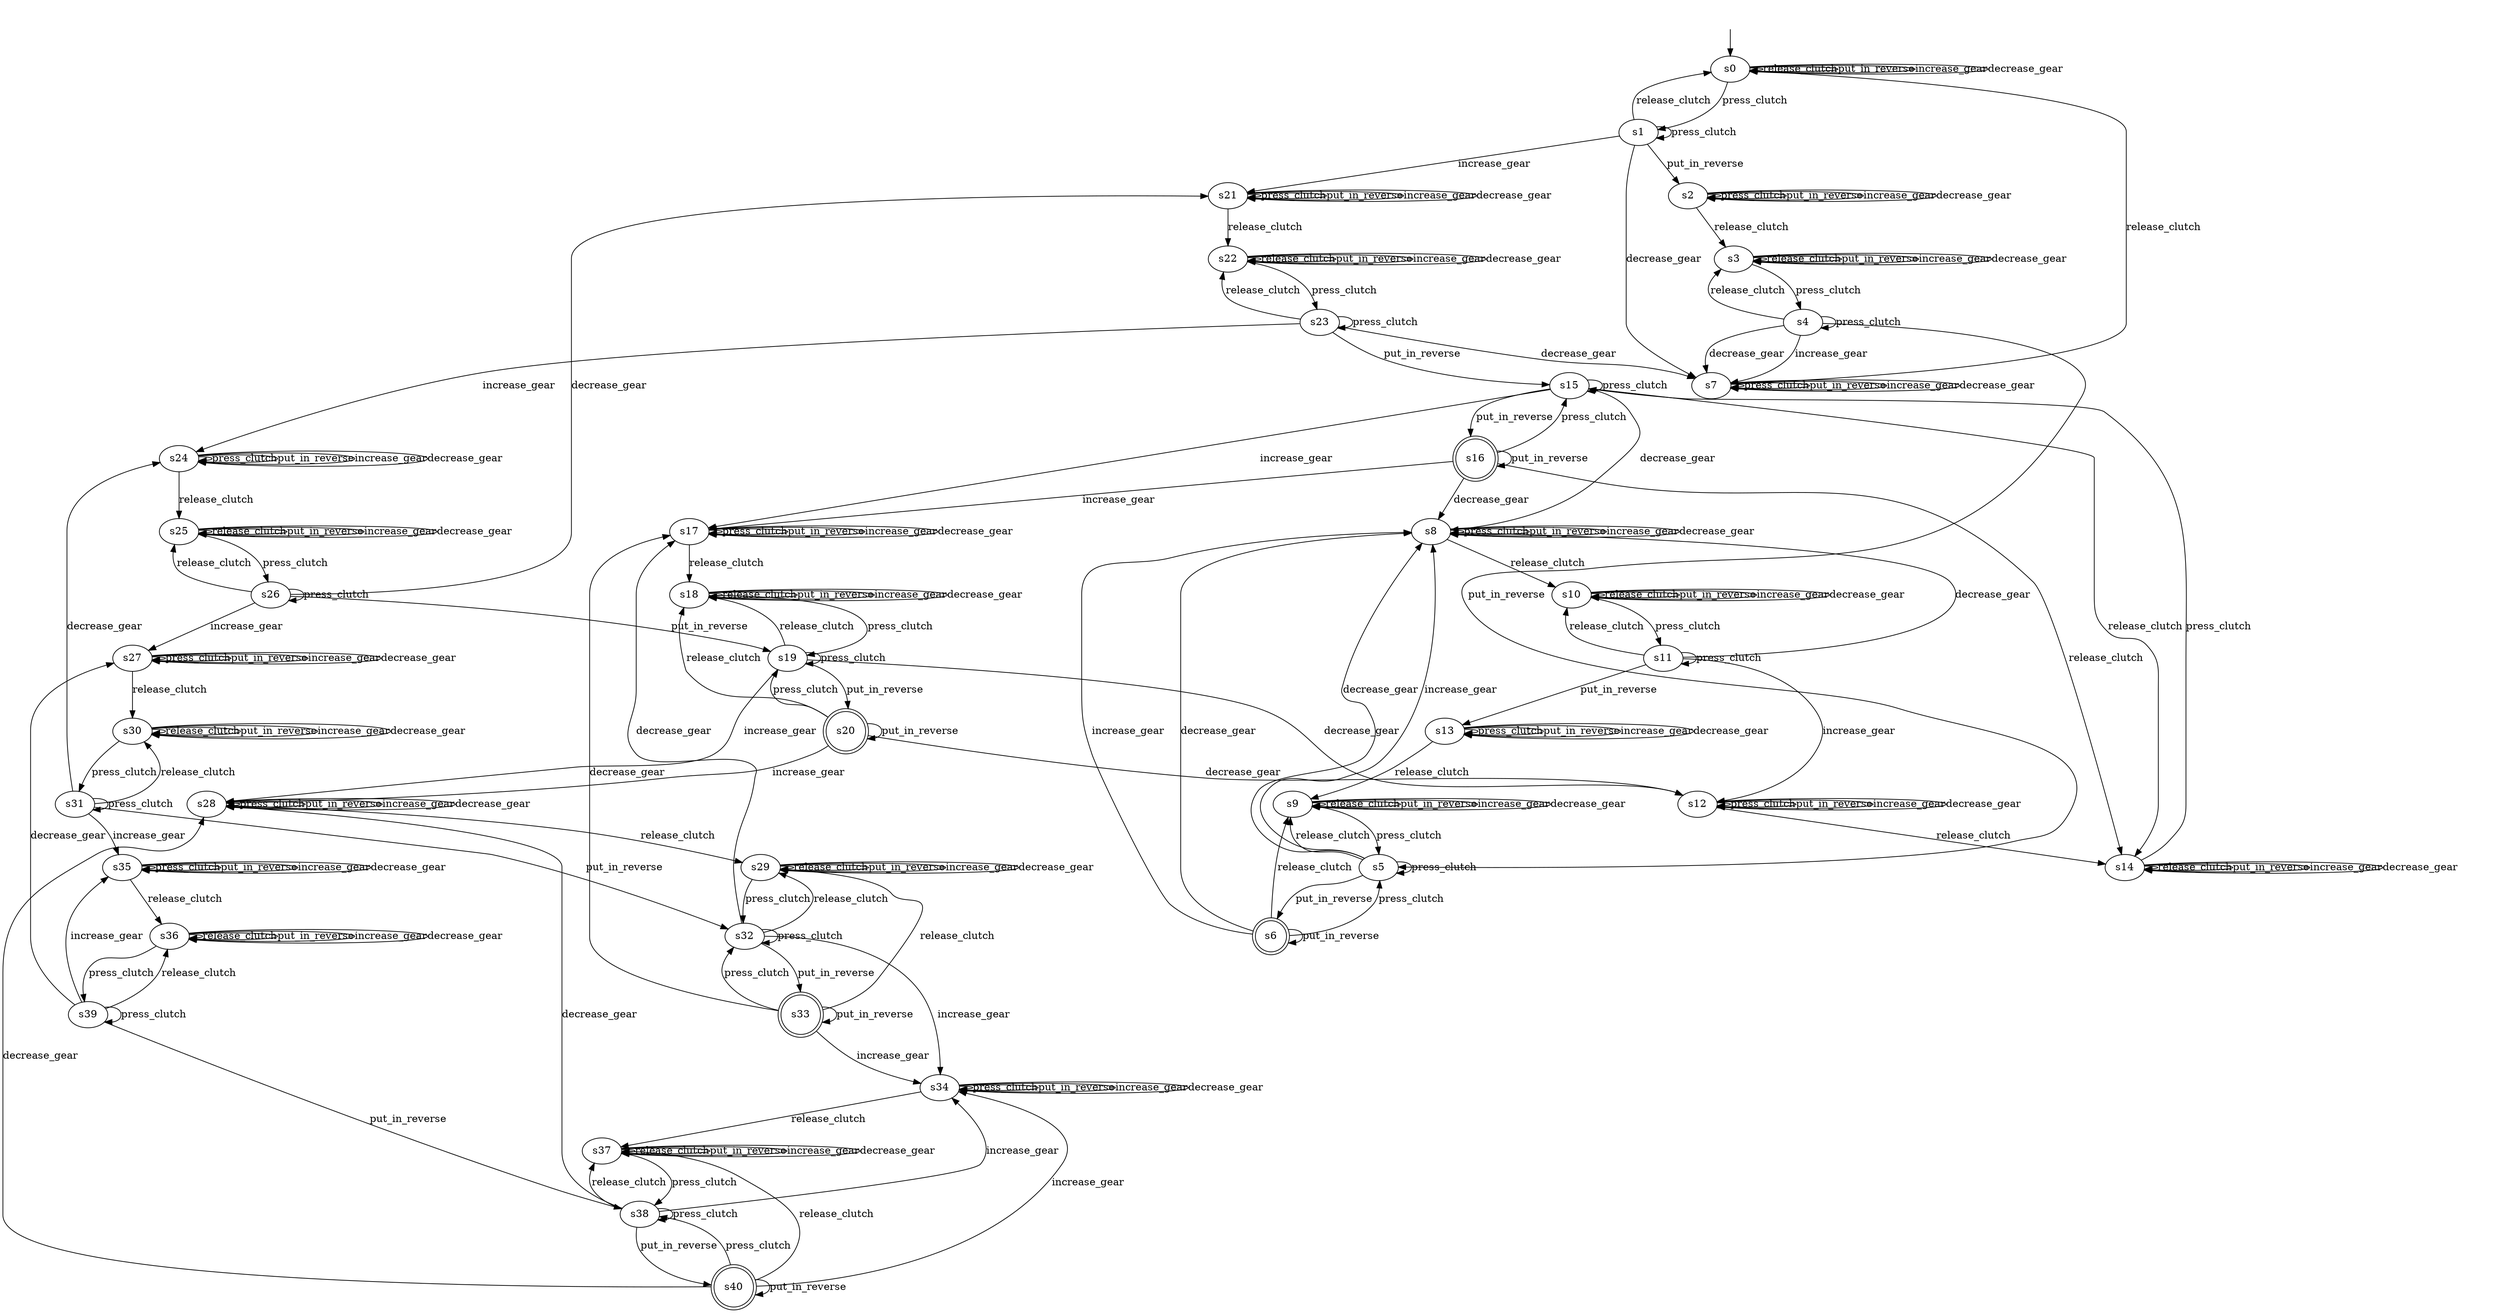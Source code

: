 digraph "LearnedModels/gearboxFaultLanguage" {
s0 [label=s0];
s1 [label=s1];
s2 [label=s2];
s3 [label=s3];
s4 [label=s4];
s5 [label=s5];
s6 [label=s6, shape=doublecircle];
s7 [label=s7];
s8 [label=s8];
s9 [label=s9];
s10 [label=s10];
s11 [label=s11];
s12 [label=s12];
s13 [label=s13];
s14 [label=s14];
s15 [label=s15];
s16 [label=s16, shape=doublecircle];
s17 [label=s17];
s18 [label=s18];
s19 [label=s19];
s20 [label=s20, shape=doublecircle];
s21 [label=s21];
s22 [label=s22];
s23 [label=s23];
s24 [label=s24];
s25 [label=s25];
s26 [label=s26];
s27 [label=s27];
s28 [label=s28];
s29 [label=s29];
s30 [label=s30];
s31 [label=s31];
s32 [label=s32];
s33 [label=s33, shape=doublecircle];
s34 [label=s34];
s35 [label=s35];
s36 [label=s36];
s37 [label=s37];
s38 [label=s38];
s39 [label=s39];
s40 [label=s40, shape=doublecircle];
s0 -> s1  [label=press_clutch];
s0 -> s0  [label=release_clutch];
s0 -> s0  [label=put_in_reverse];
s0 -> s0  [label=increase_gear];
s0 -> s0  [label=decrease_gear];
s1 -> s1  [label=press_clutch];
s1 -> s0  [label=release_clutch];
s1 -> s2  [label=put_in_reverse];
s1 -> s21  [label=increase_gear];
s1 -> s7  [label=decrease_gear];
s2 -> s2  [label=press_clutch];
s2 -> s3  [label=release_clutch];
s2 -> s2  [label=put_in_reverse];
s2 -> s2  [label=increase_gear];
s2 -> s2  [label=decrease_gear];
s3 -> s4  [label=press_clutch];
s3 -> s3  [label=release_clutch];
s3 -> s3  [label=put_in_reverse];
s3 -> s3  [label=increase_gear];
s3 -> s3  [label=decrease_gear];
s4 -> s4  [label=press_clutch];
s4 -> s3  [label=release_clutch];
s4 -> s5  [label=put_in_reverse];
s4 -> s7  [label=increase_gear];
s4 -> s7  [label=decrease_gear];
s5 -> s5  [label=press_clutch];
s5 -> s9  [label=release_clutch];
s5 -> s6  [label=put_in_reverse];
s5 -> s8  [label=increase_gear];
s5 -> s8  [label=decrease_gear];
s6 -> s5  [label=press_clutch];
s6 -> s9  [label=release_clutch];
s6 -> s6  [label=put_in_reverse];
s6 -> s8  [label=increase_gear];
s6 -> s8  [label=decrease_gear];
s7 -> s7  [label=press_clutch];
s7 -> s0  [label=release_clutch];
s7 -> s7  [label=put_in_reverse];
s7 -> s7  [label=increase_gear];
s7 -> s7  [label=decrease_gear];
s8 -> s8  [label=press_clutch];
s8 -> s10  [label=release_clutch];
s8 -> s8  [label=put_in_reverse];
s8 -> s8  [label=increase_gear];
s8 -> s8  [label=decrease_gear];
s9 -> s5  [label=press_clutch];
s9 -> s9  [label=release_clutch];
s9 -> s9  [label=put_in_reverse];
s9 -> s9  [label=increase_gear];
s9 -> s9  [label=decrease_gear];
s10 -> s11  [label=press_clutch];
s10 -> s10  [label=release_clutch];
s10 -> s10  [label=put_in_reverse];
s10 -> s10  [label=increase_gear];
s10 -> s10  [label=decrease_gear];
s11 -> s11  [label=press_clutch];
s11 -> s10  [label=release_clutch];
s11 -> s13  [label=put_in_reverse];
s11 -> s12  [label=increase_gear];
s11 -> s8  [label=decrease_gear];
s12 -> s12  [label=press_clutch];
s12 -> s14  [label=release_clutch];
s12 -> s12  [label=put_in_reverse];
s12 -> s12  [label=increase_gear];
s12 -> s12  [label=decrease_gear];
s13 -> s13  [label=press_clutch];
s13 -> s9  [label=release_clutch];
s13 -> s13  [label=put_in_reverse];
s13 -> s13  [label=increase_gear];
s13 -> s13  [label=decrease_gear];
s14 -> s15  [label=press_clutch];
s14 -> s14  [label=release_clutch];
s14 -> s14  [label=put_in_reverse];
s14 -> s14  [label=increase_gear];
s14 -> s14  [label=decrease_gear];
s15 -> s15  [label=press_clutch];
s15 -> s14  [label=release_clutch];
s15 -> s16  [label=put_in_reverse];
s15 -> s17  [label=increase_gear];
s15 -> s8  [label=decrease_gear];
s16 -> s15  [label=press_clutch];
s16 -> s14  [label=release_clutch];
s16 -> s16  [label=put_in_reverse];
s16 -> s17  [label=increase_gear];
s16 -> s8  [label=decrease_gear];
s17 -> s17  [label=press_clutch];
s17 -> s18  [label=release_clutch];
s17 -> s17  [label=put_in_reverse];
s17 -> s17  [label=increase_gear];
s17 -> s17  [label=decrease_gear];
s18 -> s19  [label=press_clutch];
s18 -> s18  [label=release_clutch];
s18 -> s18  [label=put_in_reverse];
s18 -> s18  [label=increase_gear];
s18 -> s18  [label=decrease_gear];
s19 -> s19  [label=press_clutch];
s19 -> s18  [label=release_clutch];
s19 -> s20  [label=put_in_reverse];
s19 -> s28  [label=increase_gear];
s19 -> s12  [label=decrease_gear];
s20 -> s19  [label=press_clutch];
s20 -> s18  [label=release_clutch];
s20 -> s20  [label=put_in_reverse];
s20 -> s28  [label=increase_gear];
s20 -> s12  [label=decrease_gear];
s21 -> s21  [label=press_clutch];
s21 -> s22  [label=release_clutch];
s21 -> s21  [label=put_in_reverse];
s21 -> s21  [label=increase_gear];
s21 -> s21  [label=decrease_gear];
s22 -> s23  [label=press_clutch];
s22 -> s22  [label=release_clutch];
s22 -> s22  [label=put_in_reverse];
s22 -> s22  [label=increase_gear];
s22 -> s22  [label=decrease_gear];
s23 -> s23  [label=press_clutch];
s23 -> s22  [label=release_clutch];
s23 -> s15  [label=put_in_reverse];
s23 -> s24  [label=increase_gear];
s23 -> s7  [label=decrease_gear];
s24 -> s24  [label=press_clutch];
s24 -> s25  [label=release_clutch];
s24 -> s24  [label=put_in_reverse];
s24 -> s24  [label=increase_gear];
s24 -> s24  [label=decrease_gear];
s25 -> s26  [label=press_clutch];
s25 -> s25  [label=release_clutch];
s25 -> s25  [label=put_in_reverse];
s25 -> s25  [label=increase_gear];
s25 -> s25  [label=decrease_gear];
s26 -> s26  [label=press_clutch];
s26 -> s25  [label=release_clutch];
s26 -> s19  [label=put_in_reverse];
s26 -> s27  [label=increase_gear];
s26 -> s21  [label=decrease_gear];
s27 -> s27  [label=press_clutch];
s27 -> s30  [label=release_clutch];
s27 -> s27  [label=put_in_reverse];
s27 -> s27  [label=increase_gear];
s27 -> s27  [label=decrease_gear];
s28 -> s28  [label=press_clutch];
s28 -> s29  [label=release_clutch];
s28 -> s28  [label=put_in_reverse];
s28 -> s28  [label=increase_gear];
s28 -> s28  [label=decrease_gear];
s29 -> s32  [label=press_clutch];
s29 -> s29  [label=release_clutch];
s29 -> s29  [label=put_in_reverse];
s29 -> s29  [label=increase_gear];
s29 -> s29  [label=decrease_gear];
s30 -> s31  [label=press_clutch];
s30 -> s30  [label=release_clutch];
s30 -> s30  [label=put_in_reverse];
s30 -> s30  [label=increase_gear];
s30 -> s30  [label=decrease_gear];
s31 -> s31  [label=press_clutch];
s31 -> s30  [label=release_clutch];
s31 -> s32  [label=put_in_reverse];
s31 -> s35  [label=increase_gear];
s31 -> s24  [label=decrease_gear];
s32 -> s32  [label=press_clutch];
s32 -> s29  [label=release_clutch];
s32 -> s33  [label=put_in_reverse];
s32 -> s34  [label=increase_gear];
s32 -> s17  [label=decrease_gear];
s33 -> s32  [label=press_clutch];
s33 -> s29  [label=release_clutch];
s33 -> s33  [label=put_in_reverse];
s33 -> s34  [label=increase_gear];
s33 -> s17  [label=decrease_gear];
s34 -> s34  [label=press_clutch];
s34 -> s37  [label=release_clutch];
s34 -> s34  [label=put_in_reverse];
s34 -> s34  [label=increase_gear];
s34 -> s34  [label=decrease_gear];
s35 -> s35  [label=press_clutch];
s35 -> s36  [label=release_clutch];
s35 -> s35  [label=put_in_reverse];
s35 -> s35  [label=increase_gear];
s35 -> s35  [label=decrease_gear];
s36 -> s39  [label=press_clutch];
s36 -> s36  [label=release_clutch];
s36 -> s36  [label=put_in_reverse];
s36 -> s36  [label=increase_gear];
s36 -> s36  [label=decrease_gear];
s37 -> s38  [label=press_clutch];
s37 -> s37  [label=release_clutch];
s37 -> s37  [label=put_in_reverse];
s37 -> s37  [label=increase_gear];
s37 -> s37  [label=decrease_gear];
s38 -> s38  [label=press_clutch];
s38 -> s37  [label=release_clutch];
s38 -> s40  [label=put_in_reverse];
s38 -> s34  [label=increase_gear];
s38 -> s28  [label=decrease_gear];
s39 -> s39  [label=press_clutch];
s39 -> s36  [label=release_clutch];
s39 -> s38  [label=put_in_reverse];
s39 -> s35  [label=increase_gear];
s39 -> s27  [label=decrease_gear];
s40 -> s38  [label=press_clutch];
s40 -> s37  [label=release_clutch];
s40 -> s40  [label=put_in_reverse];
s40 -> s34  [label=increase_gear];
s40 -> s28  [label=decrease_gear];
__start0 [label="", shape=none];
__start0 -> s0  [label=""];
}
